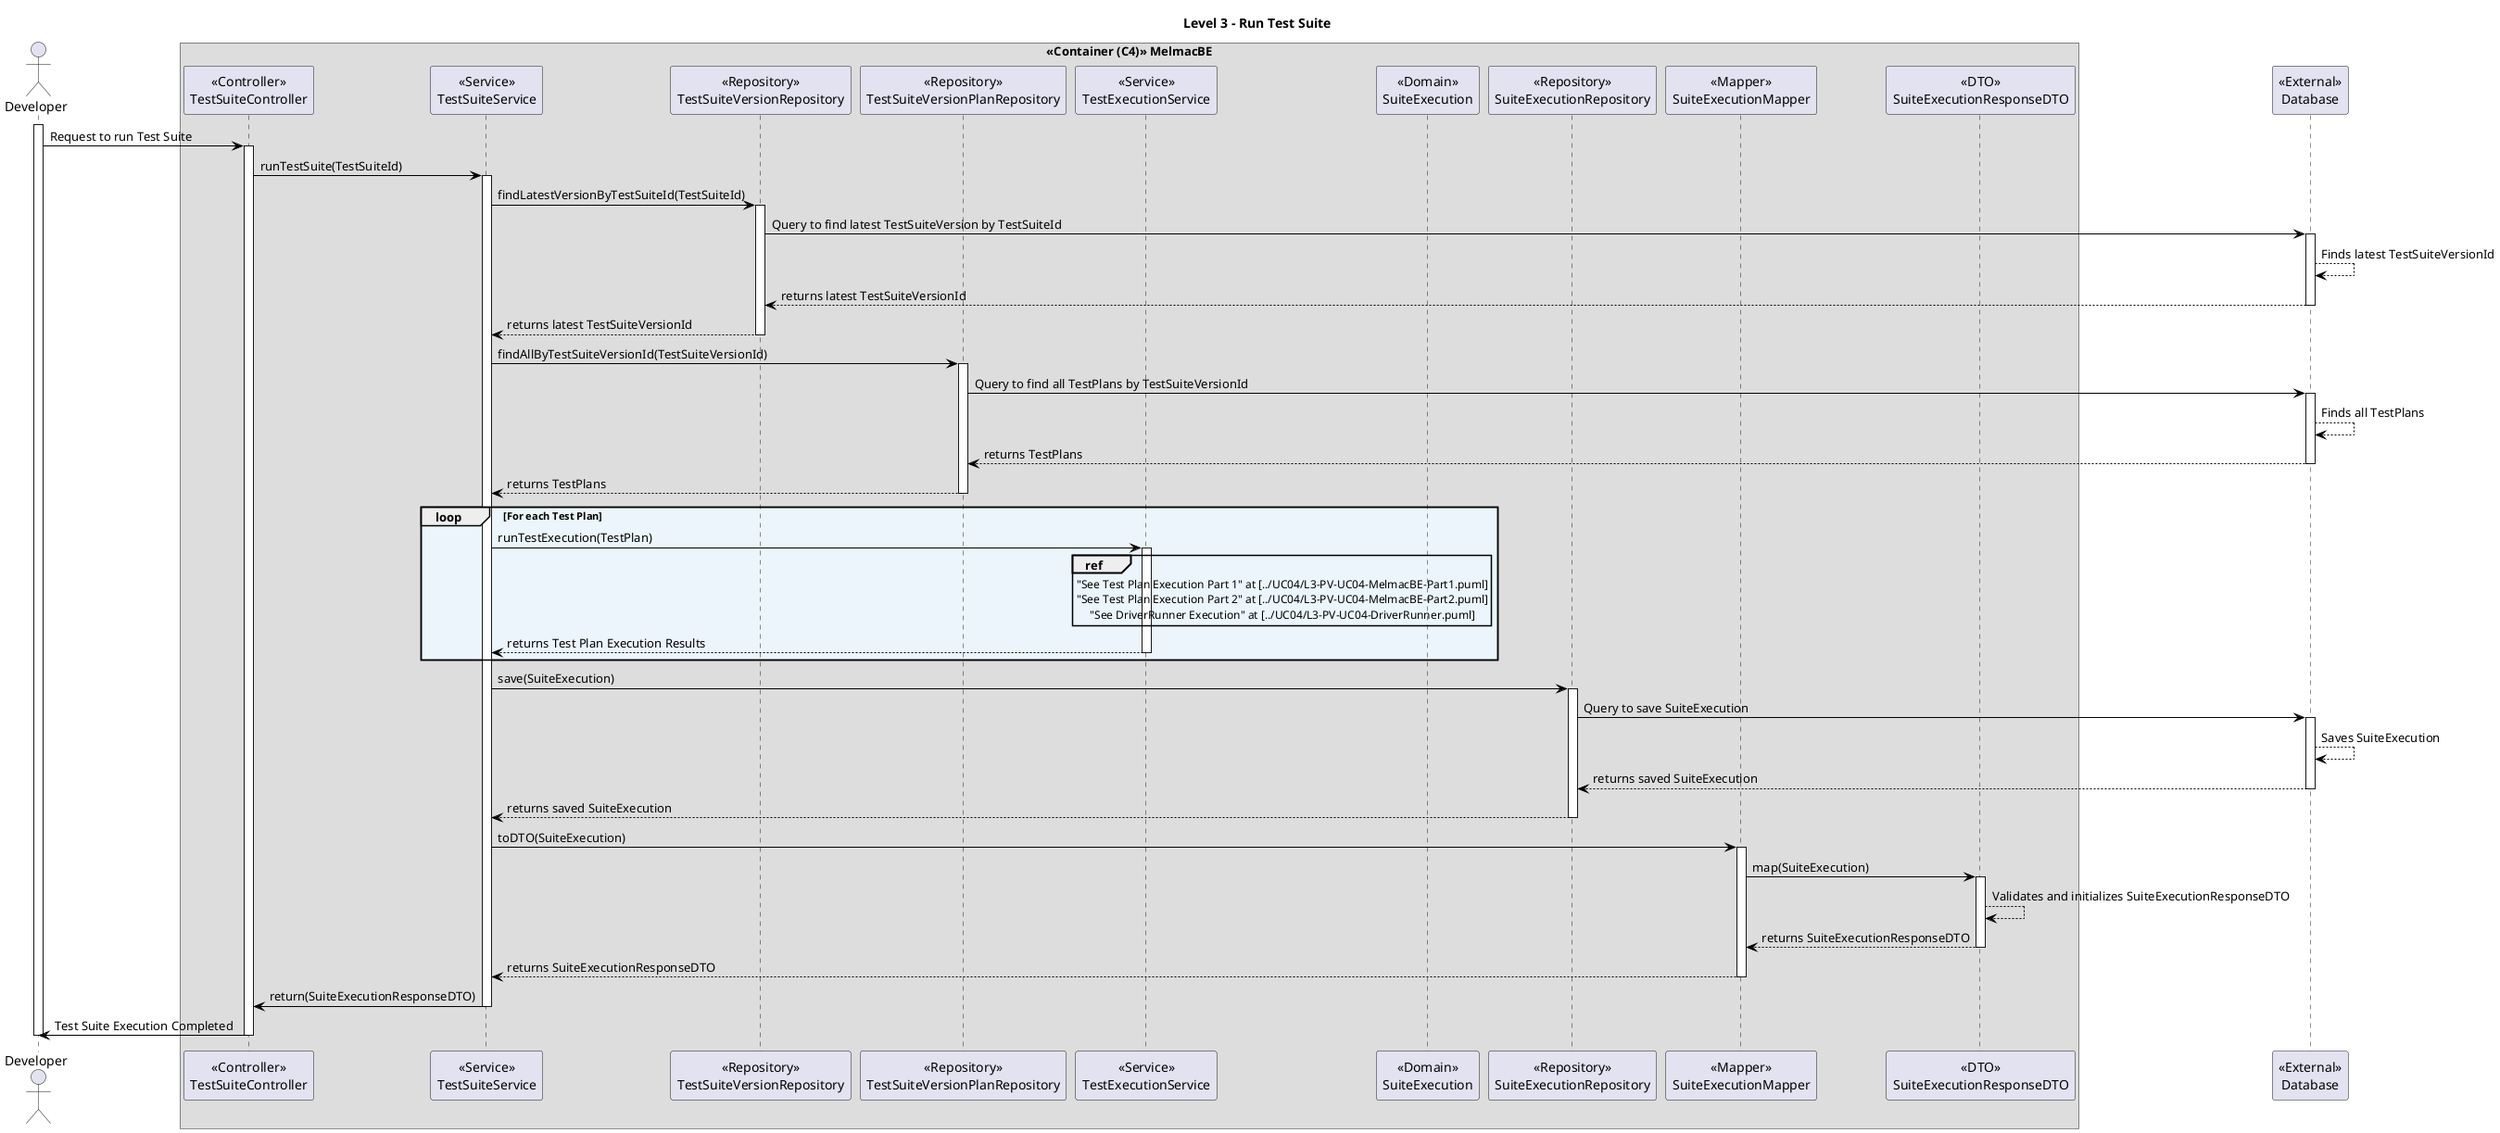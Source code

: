 @startuml L3-PV-UC03

title Level 3 - Run Test Suite

hide empty members

skinparam class {
    BackgroundColor<<valueObject>> #D6EAF8
    BackgroundColor<<root>> #FDEBD0
    BackgroundColor<<service>> #D1F2EB
    BackgroundColor #FEF9E7
    ArrowColor Black
}

skinparam package {
    BackgroundColor #EBF5FB
}

actor Developer as D

box "<<Container (C4)>> MelmacBE"
    participant "<<Controller>>\nTestSuiteController" as Controller
    participant "<<Service>>\nTestSuiteService" as Service
    participant "<<Repository>>\nTestSuiteVersionRepository" as SuiteRepo
    participant "<<Repository>>\nTestSuiteVersionPlanRepository" as VersionRepo
    participant "<<Service>>\nTestExecutionService" as TestExecutionService
    participant "<<Domain>>\nSuiteExecution" as SuiteExecution
    participant "<<Repository>>\nSuiteExecutionRepository" as ExecutionRepo
    participant "<<Mapper>>\nSuiteExecutionMapper" as ExecutionMapper
    participant "<<DTO>>\nSuiteExecutionResponseDTO" as ResponseDTO
end box
participant "<<External>>\nDatabase" as DB

activate D
D -> Controller: Request to run Test Suite
activate Controller
Controller -> Service: runTestSuite(TestSuiteId)
activate Service
Service -> SuiteRepo: findLatestVersionByTestSuiteId(TestSuiteId)
activate SuiteRepo
SuiteRepo -> DB: Query to find latest TestSuiteVersion by TestSuiteId
activate DB
DB --> DB: Finds latest TestSuiteVersionId
DB --> SuiteRepo: returns latest TestSuiteVersionId
deactivate DB
SuiteRepo --> Service: returns latest TestSuiteVersionId
deactivate SuiteRepo
Service -> VersionRepo: findAllByTestSuiteVersionId(TestSuiteVersionId)
activate VersionRepo
VersionRepo -> DB: Query to find all TestPlans by TestSuiteVersionId
activate DB
DB --> DB: Finds all TestPlans
DB --> VersionRepo: returns TestPlans
deactivate DB
VersionRepo --> Service: returns TestPlans
deactivate VersionRepo
loop For each Test Plan
    Service -> TestExecutionService: runTestExecution(TestPlan)
    activate TestExecutionService
    ref over TestExecutionService
        "See Test Plan Execution Part 1" at [../UC04/L3-PV-UC04-MelmacBE-Part1.puml]
        "See Test Plan Execution Part 2" at [../UC04/L3-PV-UC04-MelmacBE-Part2.puml]
        "See DriverRunner Execution" at [../UC04/L3-PV-UC04-DriverRunner.puml]
    end ref
    TestExecutionService --> Service: returns Test Plan Execution Results
    deactivate TestExecutionService      
end
Service -> ExecutionRepo: save(SuiteExecution)
activate ExecutionRepo
ExecutionRepo -> DB: Query to save SuiteExecution
activate DB
DB --> DB: Saves SuiteExecution
DB --> ExecutionRepo: returns saved SuiteExecution
deactivate DB
ExecutionRepo --> Service: returns saved SuiteExecution
deactivate ExecutionRepo
Service -> ExecutionMapper: toDTO(SuiteExecution)
activate ExecutionMapper
ExecutionMapper -> ResponseDTO: map(SuiteExecution)
activate ResponseDTO
ResponseDTO --> ResponseDTO: Validates and initializes SuiteExecutionResponseDTO
ResponseDTO --> ExecutionMapper: returns SuiteExecutionResponseDTO
deactivate ResponseDTO
ExecutionMapper --> Service: returns SuiteExecutionResponseDTO
deactivate ExecutionMapper
Service -> Controller: return(SuiteExecutionResponseDTO)
deactivate Service
Controller -> D: Test Suite Execution Completed
deactivate Controller
deactivate D

@enduml